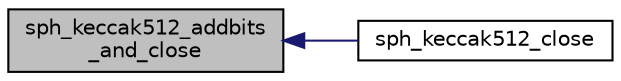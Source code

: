 digraph "sph_keccak512_addbits_and_close"
{
  edge [fontname="Helvetica",fontsize="10",labelfontname="Helvetica",labelfontsize="10"];
  node [fontname="Helvetica",fontsize="10",shape=record];
  rankdir="LR";
  Node33 [label="sph_keccak512_addbits\l_and_close",height=0.2,width=0.4,color="black", fillcolor="grey75", style="filled", fontcolor="black"];
  Node33 -> Node34 [dir="back",color="midnightblue",fontsize="10",style="solid",fontname="Helvetica"];
  Node34 [label="sph_keccak512_close",height=0.2,width=0.4,color="black", fillcolor="white", style="filled",URL="$sph__keccak_8h.html#abb8c404657c19eec855f28750b70a3c0",tooltip="Terminate the current Keccak-512 computation and output the result into the provided buffer..."];
}
